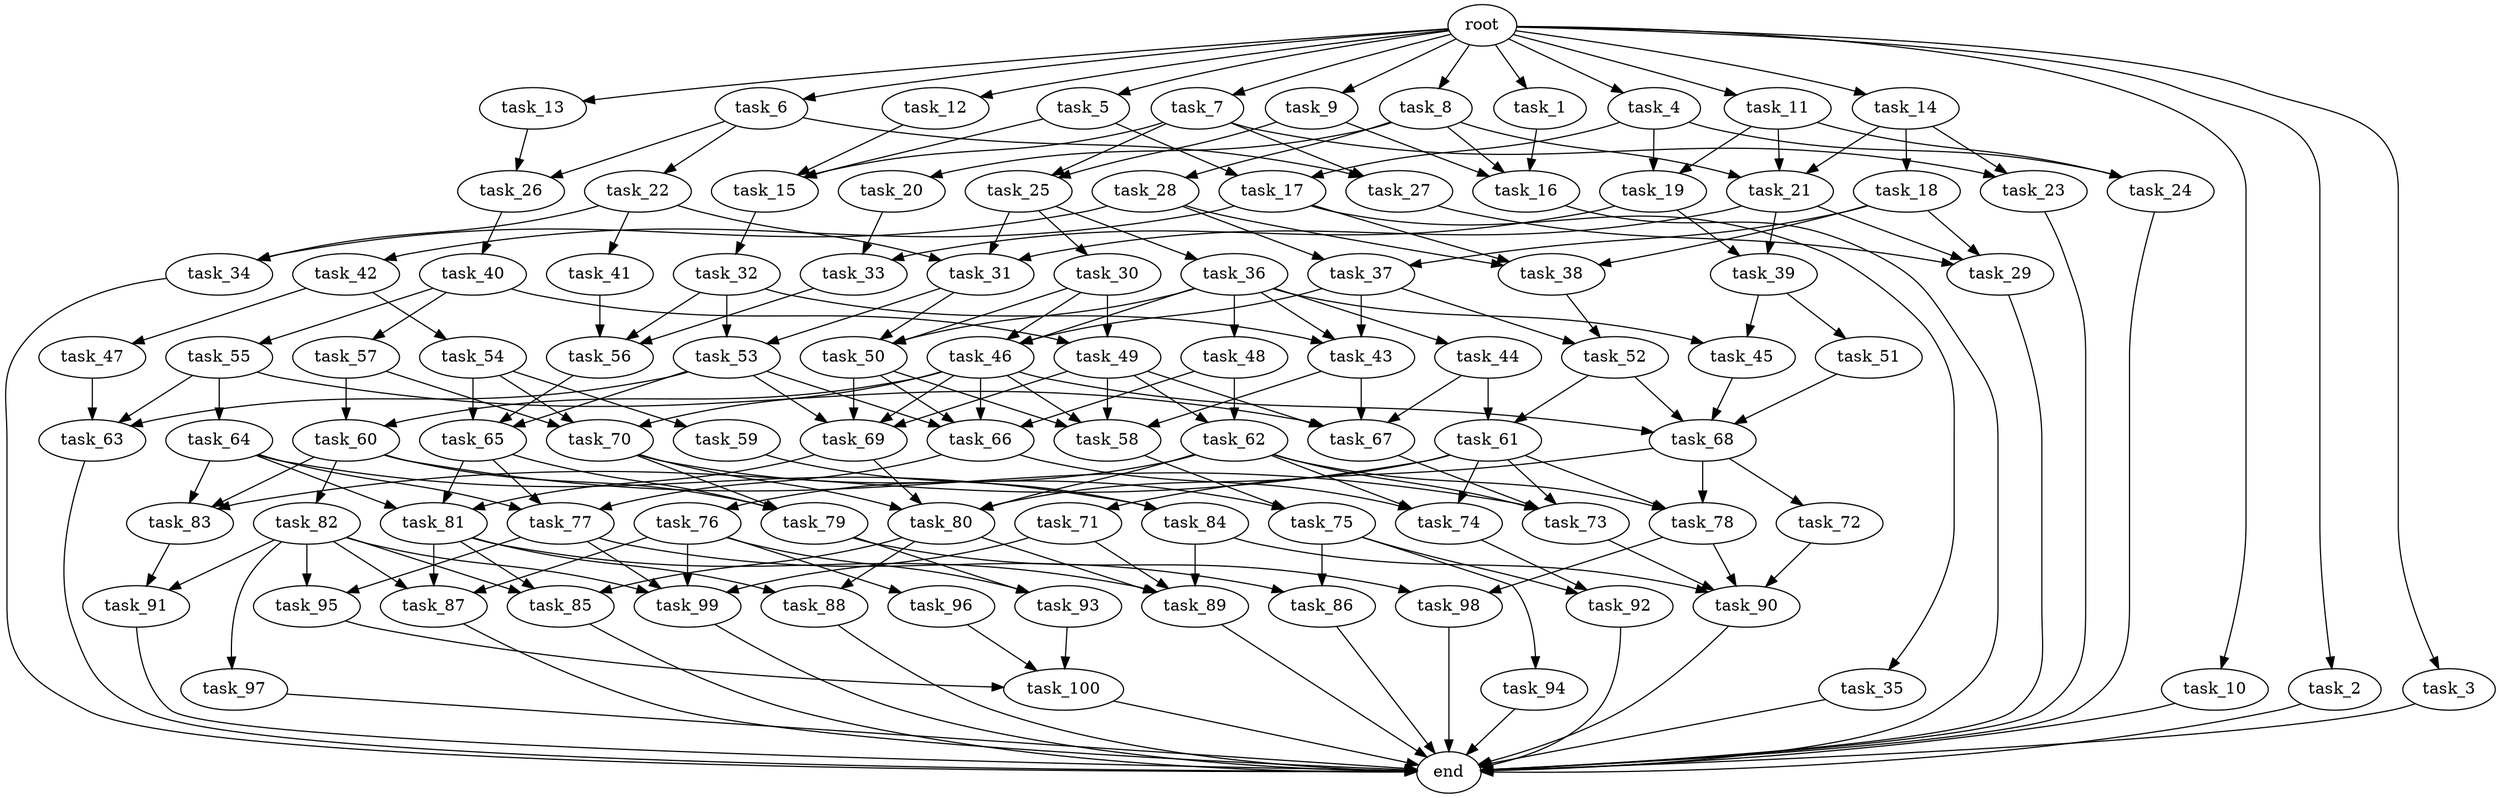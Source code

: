 digraph G {
  task_66 [size="1.666168e+09"];
  task_71 [size="1.758902e+09"];
  task_79 [size="2.762427e+09"];
  task_27 [size="1.075599e+09"];
  task_34 [size="1.521824e+09"];
  task_69 [size="2.492557e+09"];
  task_63 [size="1.351679e+09"];
  task_87 [size="5.516357e+08"];
  task_26 [size="2.026575e+09"];
  task_25 [size="8.420022e+08"];
  task_44 [size="4.986838e+09"];
  task_19 [size="7.687503e+08"];
  task_57 [size="1.318674e+09"];
  task_47 [size="2.860412e+09"];
  task_29 [size="4.135263e+09"];
  task_20 [size="2.669131e+09"];
  task_56 [size="3.544962e+09"];
  task_15 [size="2.310120e+09"];
  task_77 [size="4.233632e+09"];
  task_92 [size="4.229956e+09"];
  task_100 [size="2.945867e+09"];
  task_16 [size="1.597996e+09"];
  task_91 [size="4.953567e+09"];
  task_82 [size="1.982722e+09"];
  task_73 [size="3.601733e+09"];
  task_65 [size="4.878434e+09"];
  task_10 [size="4.595609e+09"];
  task_30 [size="2.244619e+09"];
  task_23 [size="4.497365e+09"];
  task_78 [size="3.694026e+09"];
  task_28 [size="1.469683e+09"];
  task_38 [size="3.291521e+09"];
  task_32 [size="5.396374e+06"];
  task_4 [size="2.679233e+09"];
  task_9 [size="2.603984e+09"];
  task_84 [size="2.161442e+09"];
  task_14 [size="2.375116e+09"];
  end [size="0.000000e+00"];
  task_83 [size="4.574393e+09"];
  task_90 [size="1.886710e+09"];
  task_59 [size="2.642911e+09"];
  task_12 [size="3.728682e+09"];
  task_46 [size="2.805710e+09"];
  task_36 [size="3.100981e+09"];
  task_40 [size="1.014690e+09"];
  task_62 [size="2.837246e+09"];
  task_45 [size="3.782656e+09"];
  task_53 [size="3.565089e+09"];
  task_24 [size="1.829847e+09"];
  task_33 [size="2.611400e+09"];
  task_89 [size="4.890936e+09"];
  task_94 [size="3.406151e+09"];
  task_41 [size="1.646329e+09"];
  task_72 [size="2.003483e+09"];
  task_18 [size="4.343098e+09"];
  task_64 [size="2.430091e+09"];
  task_54 [size="8.345113e+08"];
  task_95 [size="4.586112e+09"];
  task_70 [size="4.950188e+09"];
  task_11 [size="1.587653e+08"];
  task_43 [size="1.792558e+09"];
  task_88 [size="3.765074e+09"];
  task_96 [size="3.568367e+09"];
  task_6 [size="3.478942e+09"];
  task_42 [size="4.484520e+09"];
  task_17 [size="2.020840e+09"];
  task_22 [size="1.381516e+08"];
  task_93 [size="3.681841e+09"];
  task_98 [size="1.292354e+09"];
  task_97 [size="1.784645e+09"];
  task_58 [size="4.047374e+09"];
  task_67 [size="5.204089e+08"];
  root [size="0.000000e+00"];
  task_48 [size="4.302542e+09"];
  task_35 [size="4.959840e+09"];
  task_80 [size="7.090678e+08"];
  task_99 [size="4.107360e+09"];
  task_68 [size="2.247076e+09"];
  task_1 [size="3.233367e+08"];
  task_55 [size="1.656760e+09"];
  task_13 [size="2.838044e+07"];
  task_52 [size="4.563333e+09"];
  task_81 [size="3.151341e+09"];
  task_39 [size="4.596266e+08"];
  task_2 [size="4.748554e+09"];
  task_37 [size="2.150054e+09"];
  task_5 [size="2.915838e+09"];
  task_76 [size="4.697876e+08"];
  task_51 [size="1.804528e+08"];
  task_7 [size="2.199873e+09"];
  task_60 [size="8.212813e+08"];
  task_74 [size="6.752254e+08"];
  task_85 [size="3.622432e+09"];
  task_49 [size="1.705305e+09"];
  task_31 [size="8.483487e+07"];
  task_21 [size="2.927734e+09"];
  task_3 [size="4.894134e+09"];
  task_8 [size="4.155815e+09"];
  task_75 [size="3.987197e+09"];
  task_50 [size="3.464868e+09"];
  task_61 [size="5.729035e+08"];
  task_86 [size="4.838373e+09"];

  task_66 -> task_74 [size="8.330838e+07"];
  task_66 -> task_77 [size="8.330838e+07"];
  task_71 -> task_89 [size="3.517805e+08"];
  task_71 -> task_99 [size="3.517805e+08"];
  task_79 -> task_93 [size="1.841618e+08"];
  task_79 -> task_98 [size="1.841618e+08"];
  task_27 -> task_29 [size="1.075599e+08"];
  task_34 -> end [size="1.000000e-12"];
  task_69 -> task_80 [size="1.246278e+08"];
  task_69 -> task_81 [size="1.246278e+08"];
  task_63 -> end [size="1.000000e-12"];
  task_87 -> end [size="1.000000e-12"];
  task_26 -> task_40 [size="2.026575e+08"];
  task_25 -> task_36 [size="8.420022e+07"];
  task_25 -> task_31 [size="8.420022e+07"];
  task_25 -> task_30 [size="8.420022e+07"];
  task_44 -> task_67 [size="9.973675e+08"];
  task_44 -> task_61 [size="9.973675e+08"];
  task_19 -> task_33 [size="7.687503e+07"];
  task_19 -> task_39 [size="7.687503e+07"];
  task_57 -> task_60 [size="2.637347e+08"];
  task_57 -> task_70 [size="2.637347e+08"];
  task_47 -> task_63 [size="5.720824e+08"];
  task_29 -> end [size="1.000000e-12"];
  task_20 -> task_33 [size="5.338262e+08"];
  task_56 -> task_65 [size="2.363308e+08"];
  task_15 -> task_32 [size="1.540080e+08"];
  task_77 -> task_99 [size="2.822421e+08"];
  task_77 -> task_95 [size="2.822421e+08"];
  task_77 -> task_86 [size="2.822421e+08"];
  task_92 -> end [size="1.000000e-12"];
  task_100 -> end [size="1.000000e-12"];
  task_16 -> end [size="1.000000e-12"];
  task_91 -> end [size="1.000000e-12"];
  task_82 -> task_97 [size="3.965444e+08"];
  task_82 -> task_95 [size="3.965444e+08"];
  task_82 -> task_91 [size="3.965444e+08"];
  task_82 -> task_87 [size="3.965444e+08"];
  task_82 -> task_99 [size="3.965444e+08"];
  task_82 -> task_85 [size="3.965444e+08"];
  task_73 -> task_90 [size="1.800866e+08"];
  task_65 -> task_79 [size="3.252289e+08"];
  task_65 -> task_81 [size="3.252289e+08"];
  task_65 -> task_77 [size="3.252289e+08"];
  task_10 -> end [size="1.000000e-12"];
  task_30 -> task_49 [size="4.489237e+08"];
  task_30 -> task_50 [size="4.489237e+08"];
  task_30 -> task_46 [size="4.489237e+08"];
  task_23 -> end [size="1.000000e-12"];
  task_78 -> task_90 [size="2.462684e+08"];
  task_78 -> task_98 [size="2.462684e+08"];
  task_28 -> task_37 [size="2.939366e+08"];
  task_28 -> task_34 [size="2.939366e+08"];
  task_28 -> task_38 [size="2.939366e+08"];
  task_38 -> task_52 [size="2.194348e+08"];
  task_32 -> task_53 [size="1.079275e+06"];
  task_32 -> task_56 [size="1.079275e+06"];
  task_32 -> task_43 [size="1.079275e+06"];
  task_4 -> task_19 [size="5.358465e+08"];
  task_4 -> task_17 [size="5.358465e+08"];
  task_4 -> task_24 [size="5.358465e+08"];
  task_9 -> task_16 [size="5.207968e+08"];
  task_9 -> task_25 [size="5.207968e+08"];
  task_84 -> task_90 [size="2.161442e+08"];
  task_84 -> task_89 [size="2.161442e+08"];
  task_14 -> task_21 [size="4.750232e+08"];
  task_14 -> task_23 [size="4.750232e+08"];
  task_14 -> task_18 [size="4.750232e+08"];
  task_83 -> task_91 [size="3.049595e+08"];
  task_90 -> end [size="1.000000e-12"];
  task_59 -> task_84 [size="5.285821e+08"];
  task_12 -> task_15 [size="7.457363e+08"];
  task_46 -> task_58 [size="1.870473e+08"];
  task_46 -> task_60 [size="1.870473e+08"];
  task_46 -> task_66 [size="1.870473e+08"];
  task_46 -> task_70 [size="1.870473e+08"];
  task_46 -> task_69 [size="1.870473e+08"];
  task_46 -> task_68 [size="1.870473e+08"];
  task_36 -> task_46 [size="6.201963e+08"];
  task_36 -> task_43 [size="6.201963e+08"];
  task_36 -> task_45 [size="6.201963e+08"];
  task_36 -> task_50 [size="6.201963e+08"];
  task_36 -> task_48 [size="6.201963e+08"];
  task_36 -> task_44 [size="6.201963e+08"];
  task_40 -> task_49 [size="2.029380e+08"];
  task_40 -> task_57 [size="2.029380e+08"];
  task_40 -> task_55 [size="2.029380e+08"];
  task_62 -> task_76 [size="2.837246e+08"];
  task_62 -> task_74 [size="2.837246e+08"];
  task_62 -> task_73 [size="2.837246e+08"];
  task_62 -> task_80 [size="2.837246e+08"];
  task_62 -> task_78 [size="2.837246e+08"];
  task_45 -> task_68 [size="3.782656e+08"];
  task_53 -> task_63 [size="3.565089e+08"];
  task_53 -> task_66 [size="3.565089e+08"];
  task_53 -> task_65 [size="3.565089e+08"];
  task_53 -> task_69 [size="3.565089e+08"];
  task_24 -> end [size="1.000000e-12"];
  task_33 -> task_56 [size="2.611400e+08"];
  task_89 -> end [size="1.000000e-12"];
  task_94 -> end [size="1.000000e-12"];
  task_41 -> task_56 [size="3.292659e+08"];
  task_72 -> task_90 [size="4.006966e+08"];
  task_18 -> task_37 [size="8.686196e+08"];
  task_18 -> task_38 [size="8.686196e+08"];
  task_18 -> task_29 [size="8.686196e+08"];
  task_64 -> task_81 [size="4.860182e+08"];
  task_64 -> task_83 [size="4.860182e+08"];
  task_64 -> task_84 [size="4.860182e+08"];
  task_64 -> task_77 [size="4.860182e+08"];
  task_54 -> task_59 [size="1.669023e+08"];
  task_54 -> task_70 [size="1.669023e+08"];
  task_54 -> task_65 [size="1.669023e+08"];
  task_95 -> task_100 [size="4.586112e+08"];
  task_70 -> task_79 [size="3.300125e+08"];
  task_70 -> task_75 [size="3.300125e+08"];
  task_70 -> task_80 [size="3.300125e+08"];
  task_11 -> task_19 [size="3.175307e+07"];
  task_11 -> task_21 [size="3.175307e+07"];
  task_11 -> task_24 [size="3.175307e+07"];
  task_43 -> task_58 [size="1.195039e+08"];
  task_43 -> task_67 [size="1.195039e+08"];
  task_88 -> end [size="1.000000e-12"];
  task_96 -> task_100 [size="7.136734e+08"];
  task_6 -> task_27 [size="6.957883e+08"];
  task_6 -> task_26 [size="6.957883e+08"];
  task_6 -> task_22 [size="6.957883e+08"];
  task_42 -> task_54 [size="8.969040e+08"];
  task_42 -> task_47 [size="8.969040e+08"];
  task_17 -> task_38 [size="2.020840e+08"];
  task_17 -> task_42 [size="2.020840e+08"];
  task_17 -> task_35 [size="2.020840e+08"];
  task_22 -> task_31 [size="2.763032e+07"];
  task_22 -> task_34 [size="2.763032e+07"];
  task_22 -> task_41 [size="2.763032e+07"];
  task_93 -> task_100 [size="3.681841e+08"];
  task_98 -> end [size="1.000000e-12"];
  task_97 -> end [size="1.000000e-12"];
  task_58 -> task_75 [size="2.023687e+08"];
  task_67 -> task_73 [size="2.602045e+07"];
  root -> task_4 [size="1.000000e-12"];
  root -> task_1 [size="1.000000e-12"];
  root -> task_7 [size="1.000000e-12"];
  root -> task_13 [size="1.000000e-12"];
  root -> task_8 [size="1.000000e-12"];
  root -> task_11 [size="1.000000e-12"];
  root -> task_2 [size="1.000000e-12"];
  root -> task_9 [size="1.000000e-12"];
  root -> task_6 [size="1.000000e-12"];
  root -> task_14 [size="1.000000e-12"];
  root -> task_5 [size="1.000000e-12"];
  root -> task_12 [size="1.000000e-12"];
  root -> task_3 [size="1.000000e-12"];
  root -> task_10 [size="1.000000e-12"];
  task_48 -> task_62 [size="8.605084e+08"];
  task_48 -> task_66 [size="8.605084e+08"];
  task_35 -> end [size="1.000000e-12"];
  task_80 -> task_88 [size="3.545339e+07"];
  task_80 -> task_89 [size="3.545339e+07"];
  task_80 -> task_85 [size="3.545339e+07"];
  task_99 -> end [size="1.000000e-12"];
  task_68 -> task_72 [size="1.123538e+08"];
  task_68 -> task_78 [size="1.123538e+08"];
  task_68 -> task_71 [size="1.123538e+08"];
  task_1 -> task_16 [size="6.466734e+07"];
  task_55 -> task_63 [size="3.313521e+08"];
  task_55 -> task_64 [size="3.313521e+08"];
  task_55 -> task_67 [size="3.313521e+08"];
  task_13 -> task_26 [size="5.676089e+06"];
  task_52 -> task_68 [size="4.563333e+08"];
  task_52 -> task_61 [size="4.563333e+08"];
  task_81 -> task_88 [size="2.100894e+08"];
  task_81 -> task_87 [size="2.100894e+08"];
  task_81 -> task_89 [size="2.100894e+08"];
  task_81 -> task_85 [size="2.100894e+08"];
  task_39 -> task_51 [size="4.596266e+07"];
  task_39 -> task_45 [size="4.596266e+07"];
  task_2 -> end [size="1.000000e-12"];
  task_37 -> task_52 [size="2.150054e+08"];
  task_37 -> task_46 [size="2.150054e+08"];
  task_37 -> task_43 [size="2.150054e+08"];
  task_5 -> task_17 [size="5.831676e+08"];
  task_5 -> task_15 [size="5.831676e+08"];
  task_76 -> task_96 [size="9.395753e+07"];
  task_76 -> task_87 [size="9.395753e+07"];
  task_76 -> task_99 [size="9.395753e+07"];
  task_76 -> task_93 [size="9.395753e+07"];
  task_51 -> task_68 [size="3.609057e+07"];
  task_7 -> task_27 [size="4.399747e+08"];
  task_7 -> task_23 [size="4.399747e+08"];
  task_7 -> task_25 [size="4.399747e+08"];
  task_7 -> task_15 [size="4.399747e+08"];
  task_60 -> task_79 [size="8.212813e+07"];
  task_60 -> task_73 [size="8.212813e+07"];
  task_60 -> task_83 [size="8.212813e+07"];
  task_60 -> task_82 [size="8.212813e+07"];
  task_74 -> task_92 [size="4.501503e+07"];
  task_85 -> end [size="1.000000e-12"];
  task_49 -> task_58 [size="1.705305e+08"];
  task_49 -> task_62 [size="1.705305e+08"];
  task_49 -> task_67 [size="1.705305e+08"];
  task_49 -> task_69 [size="1.705305e+08"];
  task_31 -> task_50 [size="5.655658e+06"];
  task_31 -> task_53 [size="5.655658e+06"];
  task_21 -> task_31 [size="1.951823e+08"];
  task_21 -> task_29 [size="1.951823e+08"];
  task_21 -> task_39 [size="1.951823e+08"];
  task_3 -> end [size="1.000000e-12"];
  task_8 -> task_16 [size="8.311630e+08"];
  task_8 -> task_21 [size="8.311630e+08"];
  task_8 -> task_20 [size="8.311630e+08"];
  task_8 -> task_28 [size="8.311630e+08"];
  task_75 -> task_94 [size="3.987197e+08"];
  task_75 -> task_92 [size="3.987197e+08"];
  task_75 -> task_86 [size="3.987197e+08"];
  task_50 -> task_58 [size="2.309912e+08"];
  task_50 -> task_66 [size="2.309912e+08"];
  task_50 -> task_69 [size="2.309912e+08"];
  task_61 -> task_73 [size="5.729035e+07"];
  task_61 -> task_74 [size="5.729035e+07"];
  task_61 -> task_83 [size="5.729035e+07"];
  task_61 -> task_80 [size="5.729035e+07"];
  task_61 -> task_78 [size="5.729035e+07"];
  task_86 -> end [size="1.000000e-12"];
}
